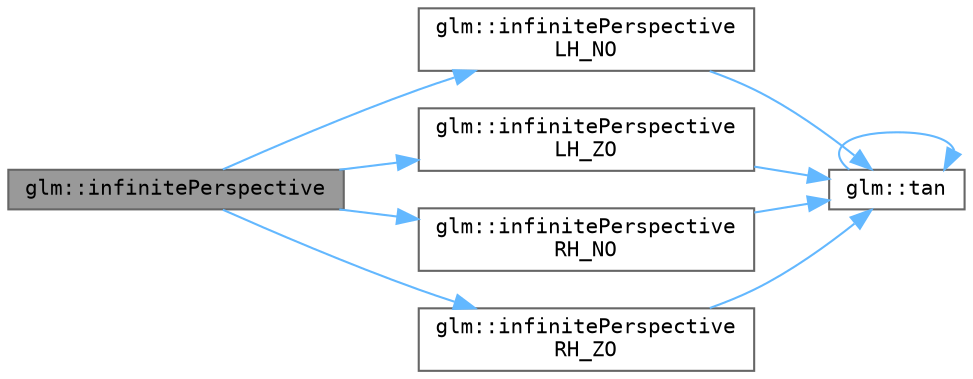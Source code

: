 digraph "glm::infinitePerspective"
{
 // LATEX_PDF_SIZE
  bgcolor="transparent";
  edge [fontname=Terminal,fontsize=10,labelfontname=Helvetica,labelfontsize=10];
  node [fontname=Terminal,fontsize=10,shape=box,height=0.2,width=0.4];
  rankdir="LR";
  Node1 [label="glm::infinitePerspective",height=0.2,width=0.4,color="gray40", fillcolor="grey60", style="filled", fontcolor="black",tooltip=" "];
  Node1 -> Node2 [color="steelblue1",style="solid"];
  Node2 [label="glm::infinitePerspective\lLH_NO",height=0.2,width=0.4,color="grey40", fillcolor="white", style="filled",URL="$namespaceglm.html#a0ec3db74a2e9b48b8eb1504729ae2ddf",tooltip=" "];
  Node2 -> Node3 [color="steelblue1",style="solid"];
  Node3 [label="glm::tan",height=0.2,width=0.4,color="grey40", fillcolor="white", style="filled",URL="$group__core__func__trigonometric.html#gae5727eacf7692c197af6298b6d4ad922",tooltip=" "];
  Node3 -> Node3 [color="steelblue1",style="solid"];
  Node1 -> Node4 [color="steelblue1",style="solid"];
  Node4 [label="glm::infinitePerspective\lLH_ZO",height=0.2,width=0.4,color="grey40", fillcolor="white", style="filled",URL="$namespaceglm.html#a2a53e40422f41169672656d5e1764818",tooltip=" "];
  Node4 -> Node3 [color="steelblue1",style="solid"];
  Node1 -> Node5 [color="steelblue1",style="solid"];
  Node5 [label="glm::infinitePerspective\lRH_NO",height=0.2,width=0.4,color="grey40", fillcolor="white", style="filled",URL="$namespaceglm.html#a0b1f9127c5453fd8e56b2960a44afc7b",tooltip=" "];
  Node5 -> Node3 [color="steelblue1",style="solid"];
  Node1 -> Node6 [color="steelblue1",style="solid"];
  Node6 [label="glm::infinitePerspective\lRH_ZO",height=0.2,width=0.4,color="grey40", fillcolor="white", style="filled",URL="$namespaceglm.html#a8cae3dbc486ac76af1b433450b5922da",tooltip=" "];
  Node6 -> Node3 [color="steelblue1",style="solid"];
}
